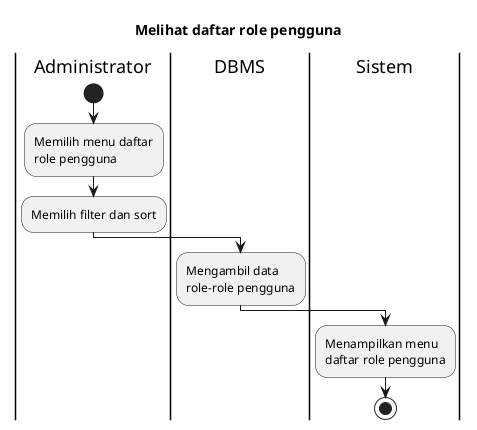 @startuml UC-MGUSER-004 - Melihat daftar role pengguna
skinparam wrapWidth 140

title Melihat daftar role pengguna

|Administrator|
start
:Memilih menu daftar role pengguna;
:Memilih filter dan sort;

|DBMS|
:Mengambil data role-role pengguna;

|Sistem|
:Menampilkan menu daftar role pengguna;

stop

@enduml